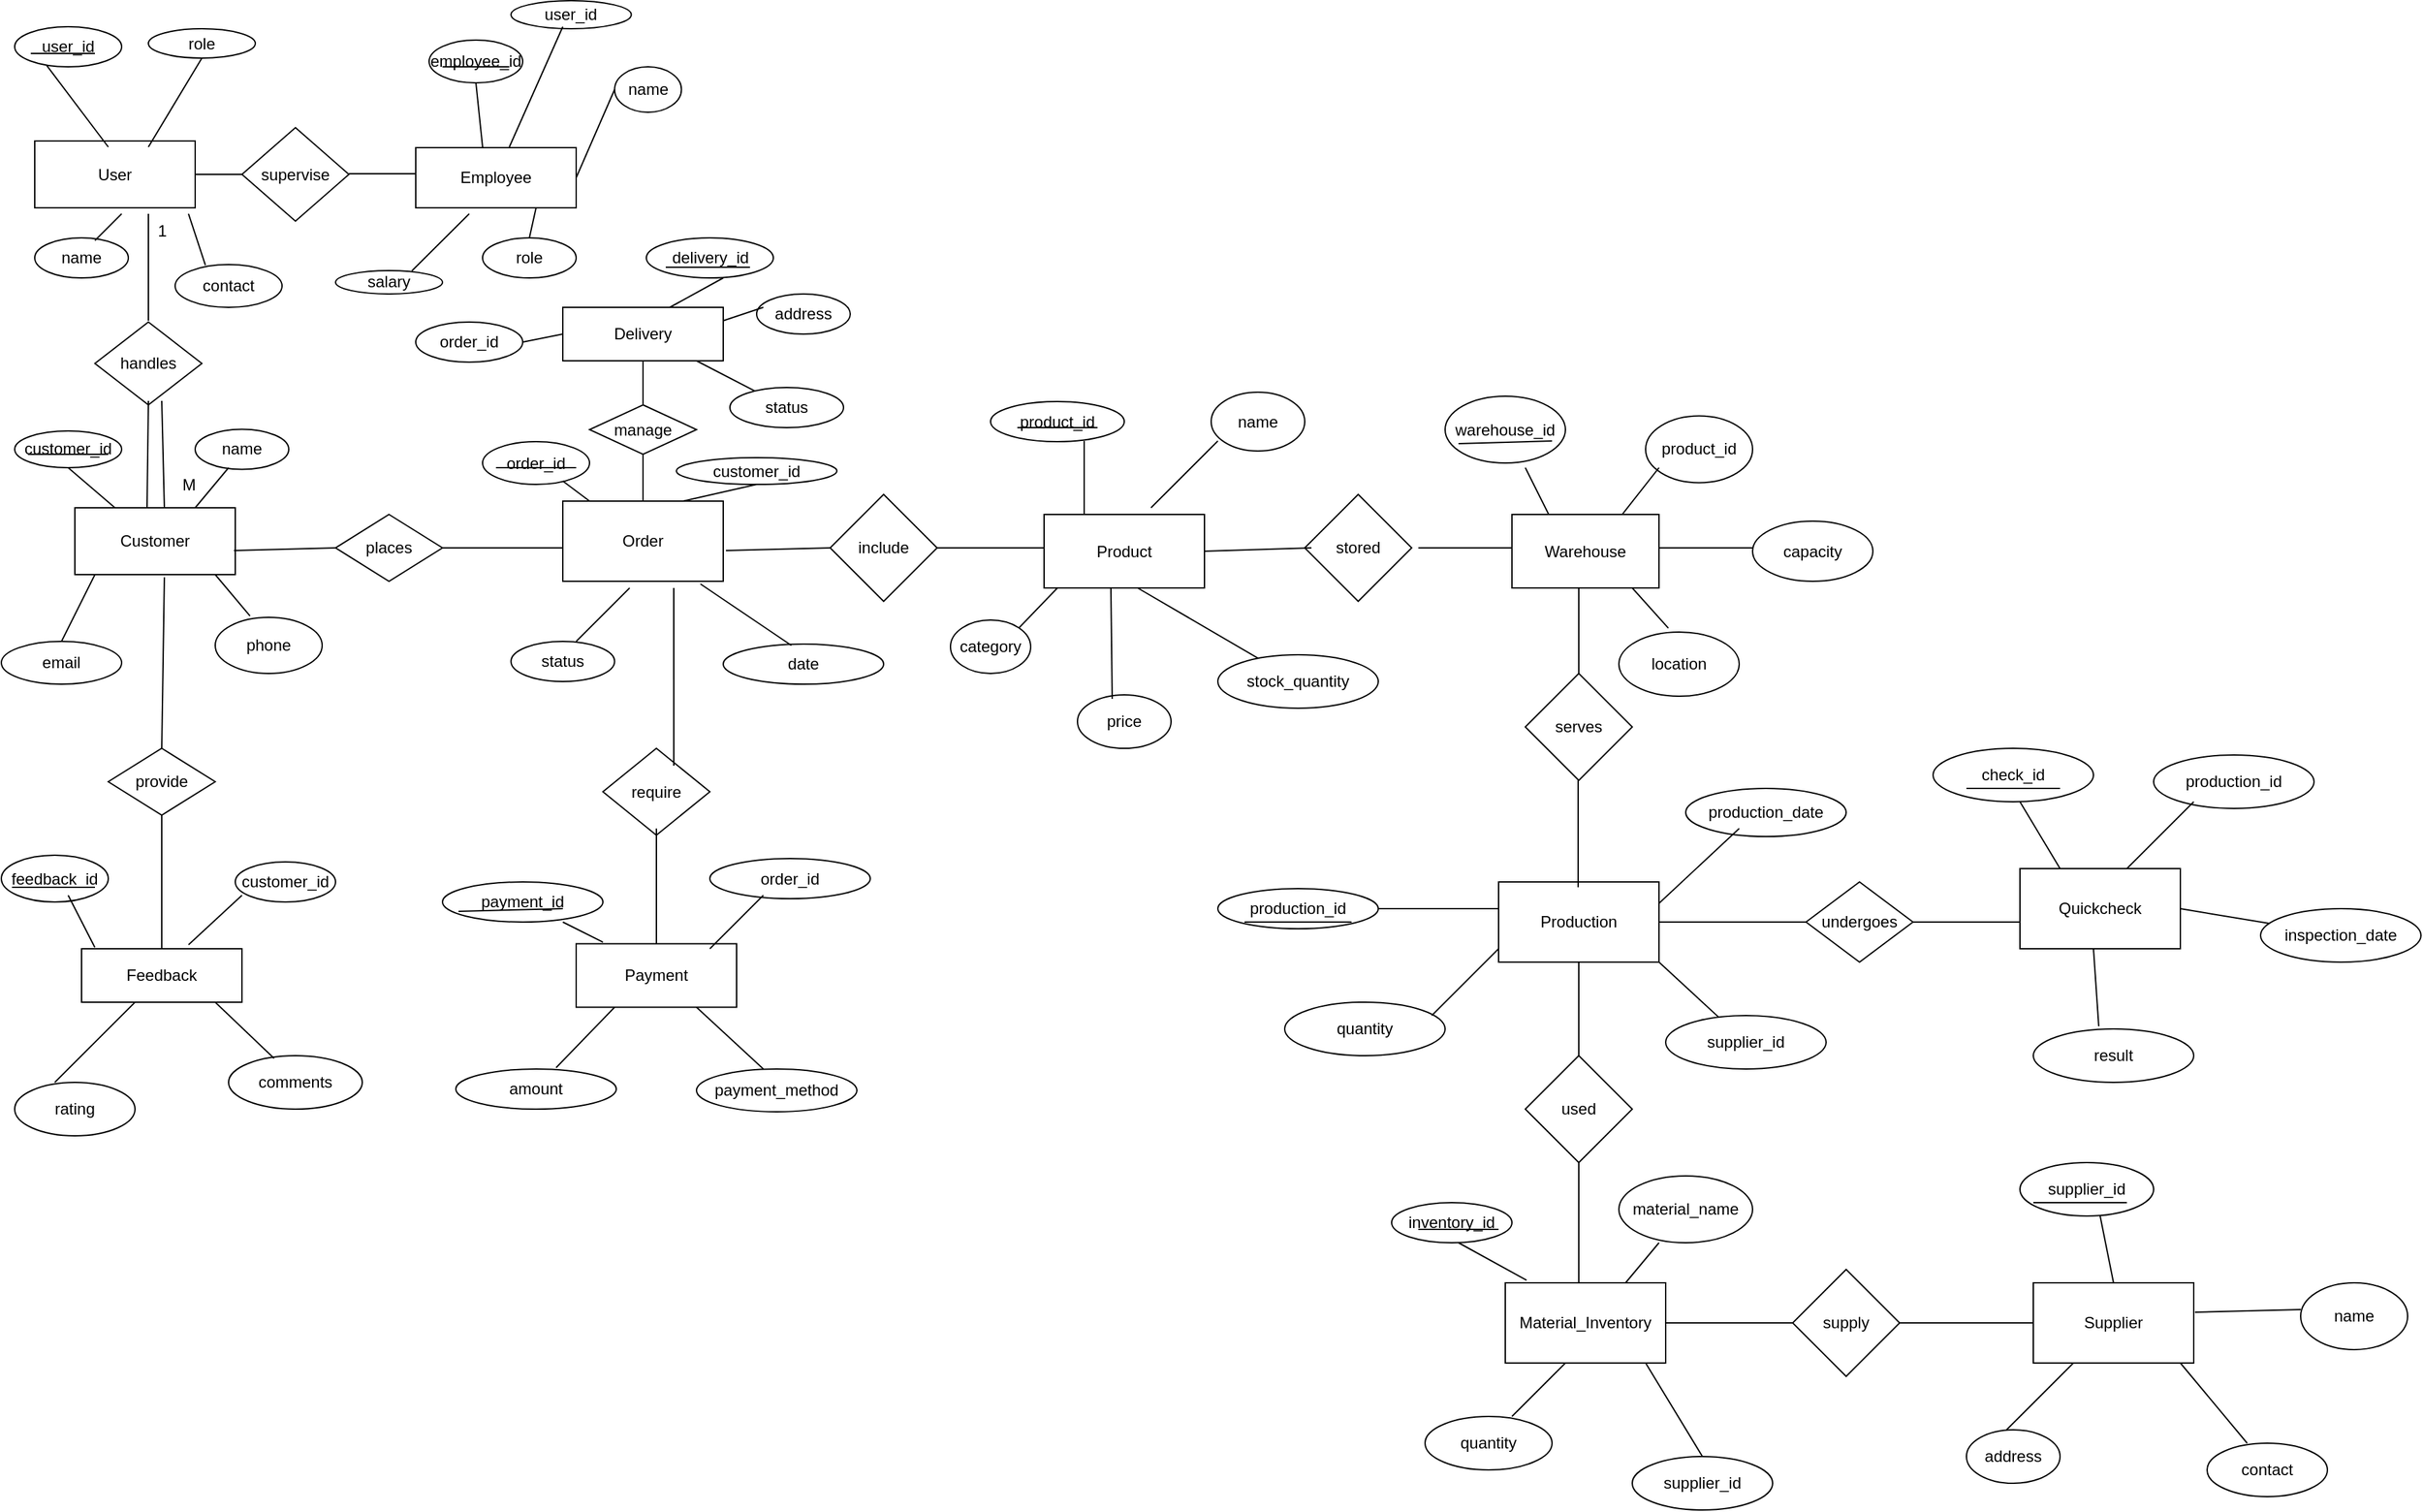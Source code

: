 <mxfile version="26.1.0">
  <diagram name="Page-1" id="tY160nIjRVUeN9yf9rYt">
    <mxGraphModel dx="1669" dy="731" grid="1" gridSize="10" guides="1" tooltips="1" connect="1" arrows="1" fold="1" page="1" pageScale="1" pageWidth="2339" pageHeight="3300" math="0" shadow="0">
      <root>
        <mxCell id="0" />
        <mxCell id="1" parent="0" />
        <mxCell id="fzBJJGRwk2IUik0zCbTJ-2" value="User" style="rounded=0;whiteSpace=wrap;html=1;" parent="1" vertex="1">
          <mxGeometry x="35" y="1775.5" width="120" height="50" as="geometry" />
        </mxCell>
        <mxCell id="fzBJJGRwk2IUik0zCbTJ-7" value="Employee" style="rounded=0;whiteSpace=wrap;html=1;" parent="1" vertex="1">
          <mxGeometry x="320" y="1780.5" width="120" height="45" as="geometry" />
        </mxCell>
        <mxCell id="fzBJJGRwk2IUik0zCbTJ-11" value="Customer" style="rounded=0;whiteSpace=wrap;html=1;" parent="1" vertex="1">
          <mxGeometry x="65" y="2050" width="120" height="50" as="geometry" />
        </mxCell>
        <mxCell id="fzBJJGRwk2IUik0zCbTJ-12" value="" style="endArrow=none;html=1;rounded=0;exitX=1;exitY=0.5;exitDx=0;exitDy=0;" parent="1" source="fzBJJGRwk2IUik0zCbTJ-2" target="fzBJJGRwk2IUik0zCbTJ-5" edge="1">
          <mxGeometry width="50" height="50" relative="1" as="geometry">
            <mxPoint x="160" y="1840" as="sourcePoint" />
            <mxPoint x="280" y="1840" as="targetPoint" />
          </mxGeometry>
        </mxCell>
        <mxCell id="fzBJJGRwk2IUik0zCbTJ-5" value="supervise" style="rhombus;whiteSpace=wrap;html=1;" parent="1" vertex="1">
          <mxGeometry x="190" y="1765.5" width="80" height="70" as="geometry" />
        </mxCell>
        <mxCell id="fzBJJGRwk2IUik0zCbTJ-14" value="provide" style="rhombus;whiteSpace=wrap;html=1;" parent="1" vertex="1">
          <mxGeometry x="90" y="2230" width="80" height="50" as="geometry" />
        </mxCell>
        <mxCell id="fzBJJGRwk2IUik0zCbTJ-18" value="Feedback" style="rounded=0;whiteSpace=wrap;html=1;" parent="1" vertex="1">
          <mxGeometry x="70" y="2380" width="120" height="40" as="geometry" />
        </mxCell>
        <mxCell id="fzBJJGRwk2IUik0zCbTJ-25" value="Order" style="rounded=0;whiteSpace=wrap;html=1;" parent="1" vertex="1">
          <mxGeometry x="430" y="2045" width="120" height="60" as="geometry" />
        </mxCell>
        <mxCell id="fzBJJGRwk2IUik0zCbTJ-32" style="edgeStyle=orthogonalEdgeStyle;rounded=0;orthogonalLoop=1;jettySize=auto;html=1;exitX=0.5;exitY=1;exitDx=0;exitDy=0;" parent="1" edge="1">
          <mxGeometry relative="1" as="geometry">
            <mxPoint x="700" y="2120" as="sourcePoint" />
            <mxPoint x="700" y="2120" as="targetPoint" />
          </mxGeometry>
        </mxCell>
        <mxCell id="fzBJJGRwk2IUik0zCbTJ-37" value="Delivery" style="rounded=0;whiteSpace=wrap;html=1;" parent="1" vertex="1">
          <mxGeometry x="430" y="1900" width="120" height="40" as="geometry" />
        </mxCell>
        <mxCell id="fzBJJGRwk2IUik0zCbTJ-38" value="Payment" style="rounded=0;whiteSpace=wrap;html=1;" parent="1" vertex="1">
          <mxGeometry x="440" y="2376.25" width="120" height="47.5" as="geometry" />
        </mxCell>
        <mxCell id="fzBJJGRwk2IUik0zCbTJ-39" value="Product" style="rounded=0;whiteSpace=wrap;html=1;" parent="1" vertex="1">
          <mxGeometry x="790" y="2055" width="120" height="55" as="geometry" />
        </mxCell>
        <mxCell id="fzBJJGRwk2IUik0zCbTJ-46" value="Warehouse" style="rounded=0;whiteSpace=wrap;html=1;" parent="1" vertex="1">
          <mxGeometry x="1140" y="2055" width="110" height="55" as="geometry" />
        </mxCell>
        <mxCell id="fzBJJGRwk2IUik0zCbTJ-121" value="" style="endArrow=none;html=1;rounded=0;" parent="1" edge="1">
          <mxGeometry width="50" height="50" relative="1" as="geometry">
            <mxPoint x="270" y="1800" as="sourcePoint" />
            <mxPoint x="320" y="1800" as="targetPoint" />
          </mxGeometry>
        </mxCell>
        <mxCell id="fzBJJGRwk2IUik0zCbTJ-205" value="payment_id" style="ellipse;whiteSpace=wrap;html=1;" parent="1" vertex="1">
          <mxGeometry x="340" y="2330" width="120" height="30" as="geometry" />
        </mxCell>
        <mxCell id="fzBJJGRwk2IUik0zCbTJ-206" value="amount" style="ellipse;whiteSpace=wrap;html=1;" parent="1" vertex="1">
          <mxGeometry x="350" y="2470" width="120" height="30" as="geometry" />
        </mxCell>
        <mxCell id="fzBJJGRwk2IUik0zCbTJ-207" value="payment_method" style="ellipse;whiteSpace=wrap;html=1;" parent="1" vertex="1">
          <mxGeometry x="530" y="2470" width="120" height="32" as="geometry" />
        </mxCell>
        <mxCell id="fzBJJGRwk2IUik0zCbTJ-208" value="order_id" style="ellipse;whiteSpace=wrap;html=1;" parent="1" vertex="1">
          <mxGeometry x="540" y="2312.5" width="120" height="30" as="geometry" />
        </mxCell>
        <mxCell id="fzBJJGRwk2IUik0zCbTJ-209" value="status" style="ellipse;whiteSpace=wrap;html=1;strokeColor=default;align=center;verticalAlign=middle;fontFamily=Helvetica;fontSize=12;fontColor=default;fillColor=default;" parent="1" vertex="1">
          <mxGeometry x="555" y="1960" width="85" height="30" as="geometry" />
        </mxCell>
        <mxCell id="fzBJJGRwk2IUik0zCbTJ-210" value="address" style="ellipse;whiteSpace=wrap;html=1;strokeColor=default;align=center;verticalAlign=middle;fontFamily=Helvetica;fontSize=12;fontColor=default;fillColor=default;" parent="1" vertex="1">
          <mxGeometry x="575" y="1890" width="70" height="30" as="geometry" />
        </mxCell>
        <mxCell id="fzBJJGRwk2IUik0zCbTJ-211" value="order_id" style="ellipse;whiteSpace=wrap;html=1;strokeColor=default;align=center;verticalAlign=middle;fontFamily=Helvetica;fontSize=12;fontColor=default;fillColor=default;" parent="1" vertex="1">
          <mxGeometry x="320" y="1911" width="80" height="30" as="geometry" />
        </mxCell>
        <mxCell id="fzBJJGRwk2IUik0zCbTJ-212" value="delivery_id" style="ellipse;whiteSpace=wrap;html=1;strokeColor=default;align=center;verticalAlign=middle;fontFamily=Helvetica;fontSize=12;fontColor=default;fillColor=default;" parent="1" vertex="1">
          <mxGeometry x="492.5" y="1848" width="95" height="30" as="geometry" />
        </mxCell>
        <mxCell id="fzBJJGRwk2IUik0zCbTJ-213" value="contact" style="ellipse;whiteSpace=wrap;html=1;strokeColor=default;align=center;verticalAlign=middle;fontFamily=Helvetica;fontSize=12;fontColor=default;fillColor=default;" parent="1" vertex="1">
          <mxGeometry x="140" y="1868" width="80" height="32" as="geometry" />
        </mxCell>
        <mxCell id="fzBJJGRwk2IUik0zCbTJ-214" value="name" style="ellipse;whiteSpace=wrap;html=1;strokeColor=default;align=center;verticalAlign=middle;fontFamily=Helvetica;fontSize=12;fontColor=default;fillColor=default;" parent="1" vertex="1">
          <mxGeometry x="35" y="1848" width="70" height="30" as="geometry" />
        </mxCell>
        <mxCell id="fzBJJGRwk2IUik0zCbTJ-215" value="user_id" style="ellipse;whiteSpace=wrap;html=1;strokeColor=default;align=center;verticalAlign=middle;fontFamily=Helvetica;fontSize=12;fontColor=default;fillColor=default;" parent="1" vertex="1">
          <mxGeometry x="20" y="1690" width="80" height="30" as="geometry" />
        </mxCell>
        <mxCell id="fzBJJGRwk2IUik0zCbTJ-216" value="phone" style="ellipse;whiteSpace=wrap;html=1;strokeColor=default;align=center;verticalAlign=middle;fontFamily=Helvetica;fontSize=12;fontColor=default;fillColor=default;" parent="1" vertex="1">
          <mxGeometry x="170" y="2132" width="80" height="42" as="geometry" />
        </mxCell>
        <mxCell id="fzBJJGRwk2IUik0zCbTJ-217" value="name" style="ellipse;whiteSpace=wrap;html=1;strokeColor=default;align=center;verticalAlign=middle;fontFamily=Helvetica;fontSize=12;fontColor=default;fillColor=default;" parent="1" vertex="1">
          <mxGeometry x="155" y="1991.25" width="70" height="30" as="geometry" />
        </mxCell>
        <mxCell id="fzBJJGRwk2IUik0zCbTJ-218" value="customer_id" style="ellipse;whiteSpace=wrap;html=1;strokeColor=default;align=center;verticalAlign=middle;fontFamily=Helvetica;fontSize=12;fontColor=default;fillColor=default;" parent="1" vertex="1">
          <mxGeometry x="20" y="1992.5" width="80" height="27.5" as="geometry" />
        </mxCell>
        <mxCell id="fzBJJGRwk2IUik0zCbTJ-219" value="email" style="ellipse;whiteSpace=wrap;html=1;strokeColor=default;align=center;verticalAlign=middle;fontFamily=Helvetica;fontSize=12;fontColor=default;fillColor=default;" parent="1" vertex="1">
          <mxGeometry x="10" y="2150" width="90" height="32" as="geometry" />
        </mxCell>
        <mxCell id="fzBJJGRwk2IUik0zCbTJ-220" style="edgeStyle=orthogonalEdgeStyle;rounded=0;orthogonalLoop=1;jettySize=auto;html=1;exitX=0.5;exitY=1;exitDx=0;exitDy=0;fontFamily=Helvetica;fontSize=12;fontColor=default;" parent="1" source="fzBJJGRwk2IUik0zCbTJ-219" target="fzBJJGRwk2IUik0zCbTJ-219" edge="1">
          <mxGeometry relative="1" as="geometry" />
        </mxCell>
        <mxCell id="fzBJJGRwk2IUik0zCbTJ-221" style="edgeStyle=orthogonalEdgeStyle;rounded=0;orthogonalLoop=1;jettySize=auto;html=1;exitX=0.5;exitY=1;exitDx=0;exitDy=0;fontFamily=Helvetica;fontSize=12;fontColor=default;" parent="1" source="fzBJJGRwk2IUik0zCbTJ-216" target="fzBJJGRwk2IUik0zCbTJ-216" edge="1">
          <mxGeometry relative="1" as="geometry" />
        </mxCell>
        <mxCell id="fzBJJGRwk2IUik0zCbTJ-222" value="" style="endArrow=none;html=1;rounded=0;fontFamily=Helvetica;fontSize=12;fontColor=default;" parent="1" edge="1">
          <mxGeometry width="50" height="50" relative="1" as="geometry">
            <mxPoint x="80" y="1850" as="sourcePoint" />
            <mxPoint x="100" y="1830" as="targetPoint" />
          </mxGeometry>
        </mxCell>
        <mxCell id="fzBJJGRwk2IUik0zCbTJ-223" value="" style="endArrow=none;html=1;rounded=0;fontFamily=Helvetica;fontSize=12;fontColor=default;exitX=0.283;exitY=0.013;exitDx=0;exitDy=0;exitPerimeter=0;" parent="1" source="fzBJJGRwk2IUik0zCbTJ-213" edge="1">
          <mxGeometry width="50" height="50" relative="1" as="geometry">
            <mxPoint x="100" y="1880" as="sourcePoint" />
            <mxPoint x="150" y="1830" as="targetPoint" />
          </mxGeometry>
        </mxCell>
        <mxCell id="fzBJJGRwk2IUik0zCbTJ-224" value="" style="endArrow=none;html=1;rounded=0;fontFamily=Helvetica;fontSize=12;fontColor=default;entryX=0.3;entryY=0.969;entryDx=0;entryDy=0;entryPerimeter=0;" parent="1" target="fzBJJGRwk2IUik0zCbTJ-215" edge="1">
          <mxGeometry width="50" height="50" relative="1" as="geometry">
            <mxPoint x="90" y="1780" as="sourcePoint" />
            <mxPoint x="140" y="1730" as="targetPoint" />
          </mxGeometry>
        </mxCell>
        <mxCell id="fzBJJGRwk2IUik0zCbTJ-242" value="order_id" style="ellipse;whiteSpace=wrap;html=1;strokeColor=default;align=center;verticalAlign=middle;fontFamily=Helvetica;fontSize=12;fontColor=default;fillColor=default;" parent="1" vertex="1">
          <mxGeometry x="370" y="2000.5" width="80" height="32" as="geometry" />
        </mxCell>
        <mxCell id="fzBJJGRwk2IUik0zCbTJ-243" value="date" style="ellipse;whiteSpace=wrap;html=1;strokeColor=default;align=center;verticalAlign=middle;fontFamily=Helvetica;fontSize=12;fontColor=default;fillColor=default;" parent="1" vertex="1">
          <mxGeometry x="550" y="2152" width="120" height="30" as="geometry" />
        </mxCell>
        <mxCell id="fzBJJGRwk2IUik0zCbTJ-244" value="status" style="ellipse;whiteSpace=wrap;html=1;strokeColor=default;align=center;verticalAlign=middle;fontFamily=Helvetica;fontSize=12;fontColor=default;fillColor=default;" parent="1" vertex="1">
          <mxGeometry x="391.25" y="2150" width="77.5" height="30" as="geometry" />
        </mxCell>
        <mxCell id="fzBJJGRwk2IUik0zCbTJ-245" value="customer_id" style="ellipse;whiteSpace=wrap;html=1;strokeColor=default;align=center;verticalAlign=middle;fontFamily=Helvetica;fontSize=12;fontColor=default;fillColor=default;" parent="1" vertex="1">
          <mxGeometry x="515" y="2012.5" width="120" height="20" as="geometry" />
        </mxCell>
        <mxCell id="fzBJJGRwk2IUik0zCbTJ-250" value="rating" style="ellipse;whiteSpace=wrap;html=1;strokeColor=default;align=center;verticalAlign=middle;fontFamily=Helvetica;fontSize=12;fontColor=default;fillColor=default;" parent="1" vertex="1">
          <mxGeometry x="20" y="2480" width="90" height="40" as="geometry" />
        </mxCell>
        <mxCell id="fzBJJGRwk2IUik0zCbTJ-251" value="comments" style="ellipse;whiteSpace=wrap;html=1;strokeColor=default;align=center;verticalAlign=middle;fontFamily=Helvetica;fontSize=12;fontColor=default;fillColor=default;" parent="1" vertex="1">
          <mxGeometry x="180" y="2460" width="100" height="40" as="geometry" />
        </mxCell>
        <mxCell id="fzBJJGRwk2IUik0zCbTJ-252" value="customer_id" style="ellipse;whiteSpace=wrap;html=1;strokeColor=default;align=center;verticalAlign=middle;fontFamily=Helvetica;fontSize=12;fontColor=default;fillColor=default;" parent="1" vertex="1">
          <mxGeometry x="185" y="2315" width="75" height="30" as="geometry" />
        </mxCell>
        <mxCell id="fzBJJGRwk2IUik0zCbTJ-253" value="feedback_id" style="ellipse;whiteSpace=wrap;html=1;strokeColor=default;align=center;verticalAlign=middle;fontFamily=Helvetica;fontSize=12;fontColor=default;fillColor=default;" parent="1" vertex="1">
          <mxGeometry x="10" y="2310" width="80" height="35" as="geometry" />
        </mxCell>
        <mxCell id="fzBJJGRwk2IUik0zCbTJ-258" value="salary" style="ellipse;whiteSpace=wrap;html=1;strokeColor=default;align=center;verticalAlign=middle;fontFamily=Helvetica;fontSize=12;fontColor=default;fillColor=default;" parent="1" vertex="1">
          <mxGeometry x="260" y="1872.5" width="80" height="17.5" as="geometry" />
        </mxCell>
        <mxCell id="fzBJJGRwk2IUik0zCbTJ-259" value="employee_id" style="ellipse;whiteSpace=wrap;html=1;strokeColor=default;align=center;verticalAlign=middle;fontFamily=Helvetica;fontSize=12;fontColor=default;fillColor=default;" parent="1" vertex="1">
          <mxGeometry x="330" y="1700" width="70" height="32" as="geometry" />
        </mxCell>
        <mxCell id="fzBJJGRwk2IUik0zCbTJ-260" value="role" style="ellipse;whiteSpace=wrap;html=1;strokeColor=default;align=center;verticalAlign=middle;fontFamily=Helvetica;fontSize=12;fontColor=default;fillColor=default;" parent="1" vertex="1">
          <mxGeometry x="370" y="1848" width="70" height="30" as="geometry" />
        </mxCell>
        <mxCell id="fzBJJGRwk2IUik0zCbTJ-261" value="name" style="ellipse;whiteSpace=wrap;html=1;strokeColor=default;align=center;verticalAlign=middle;fontFamily=Helvetica;fontSize=12;fontColor=default;fillColor=default;" parent="1" vertex="1">
          <mxGeometry x="468.75" y="1720" width="50" height="34" as="geometry" />
        </mxCell>
        <mxCell id="fzBJJGRwk2IUik0zCbTJ-262" value="user_id" style="ellipse;whiteSpace=wrap;html=1;strokeColor=default;align=center;verticalAlign=middle;fontFamily=Helvetica;fontSize=12;fontColor=default;fillColor=default;" parent="1" vertex="1">
          <mxGeometry x="391.25" y="1670.5" width="90" height="21" as="geometry" />
        </mxCell>
        <mxCell id="fzBJJGRwk2IUik0zCbTJ-263" value="" style="endArrow=none;html=1;rounded=0;fontFamily=Helvetica;fontSize=12;fontColor=default;exitX=0.713;exitY=0.014;exitDx=0;exitDy=0;exitPerimeter=0;" parent="1" source="fzBJJGRwk2IUik0zCbTJ-258" edge="1">
          <mxGeometry width="50" height="50" relative="1" as="geometry">
            <mxPoint x="310" y="1880" as="sourcePoint" />
            <mxPoint x="360" y="1830" as="targetPoint" />
          </mxGeometry>
        </mxCell>
        <mxCell id="fzBJJGRwk2IUik0zCbTJ-265" value="" style="endArrow=none;html=1;rounded=0;fontFamily=Helvetica;fontSize=12;fontColor=default;entryX=0.5;entryY=1;entryDx=0;entryDy=0;" parent="1" edge="1" target="fzBJJGRwk2IUik0zCbTJ-259">
          <mxGeometry width="50" height="50" relative="1" as="geometry">
            <mxPoint x="370" y="1780" as="sourcePoint" />
            <mxPoint x="380" y="1760" as="targetPoint" />
          </mxGeometry>
        </mxCell>
        <mxCell id="fzBJJGRwk2IUik0zCbTJ-266" value="" style="endArrow=none;html=1;rounded=0;fontFamily=Helvetica;fontSize=12;fontColor=default;entryX=0;entryY=0.5;entryDx=0;entryDy=0;exitX=1;exitY=0.5;exitDx=0;exitDy=0;" parent="1" source="fzBJJGRwk2IUik0zCbTJ-7" target="fzBJJGRwk2IUik0zCbTJ-261" edge="1">
          <mxGeometry width="50" height="50" relative="1" as="geometry">
            <mxPoint x="400" y="1850" as="sourcePoint" />
            <mxPoint x="450" y="1800" as="targetPoint" />
          </mxGeometry>
        </mxCell>
        <mxCell id="_8vaypib-p7jJfoowvLp-3" value="role" style="ellipse;whiteSpace=wrap;html=1;" vertex="1" parent="1">
          <mxGeometry x="120" y="1691.5" width="80" height="22" as="geometry" />
        </mxCell>
        <mxCell id="_8vaypib-p7jJfoowvLp-4" value="" style="endArrow=none;html=1;rounded=0;entryX=0.5;entryY=1;entryDx=0;entryDy=0;" edge="1" parent="1" target="_8vaypib-p7jJfoowvLp-3">
          <mxGeometry width="50" height="50" relative="1" as="geometry">
            <mxPoint x="120" y="1780" as="sourcePoint" />
            <mxPoint x="170" y="1730" as="targetPoint" />
          </mxGeometry>
        </mxCell>
        <mxCell id="_8vaypib-p7jJfoowvLp-7" value="handles" style="rhombus;whiteSpace=wrap;html=1;" vertex="1" parent="1">
          <mxGeometry x="80" y="1911" width="80" height="62" as="geometry" />
        </mxCell>
        <mxCell id="_8vaypib-p7jJfoowvLp-8" value="require" style="rhombus;whiteSpace=wrap;html=1;" vertex="1" parent="1">
          <mxGeometry x="460" y="2230" width="80" height="65" as="geometry" />
        </mxCell>
        <mxCell id="_8vaypib-p7jJfoowvLp-9" value="" style="endArrow=none;html=1;rounded=0;" edge="1" parent="1">
          <mxGeometry width="50" height="50" relative="1" as="geometry">
            <mxPoint x="120" y="1910" as="sourcePoint" />
            <mxPoint x="120" y="1830" as="targetPoint" />
          </mxGeometry>
        </mxCell>
        <mxCell id="_8vaypib-p7jJfoowvLp-11" value="" style="endArrow=none;html=1;rounded=0;exitX=0.45;exitY=0;exitDx=0;exitDy=0;exitPerimeter=0;" edge="1" parent="1" source="fzBJJGRwk2IUik0zCbTJ-11">
          <mxGeometry width="50" height="50" relative="1" as="geometry">
            <mxPoint x="120" y="2040" as="sourcePoint" />
            <mxPoint x="120" y="1970" as="targetPoint" />
          </mxGeometry>
        </mxCell>
        <mxCell id="_8vaypib-p7jJfoowvLp-13" value="" style="endArrow=none;html=1;rounded=0;entryX=0.558;entryY=1.04;entryDx=0;entryDy=0;entryPerimeter=0;" edge="1" parent="1" target="fzBJJGRwk2IUik0zCbTJ-11">
          <mxGeometry width="50" height="50" relative="1" as="geometry">
            <mxPoint x="130" y="2230" as="sourcePoint" />
            <mxPoint x="180" y="2180" as="targetPoint" />
          </mxGeometry>
        </mxCell>
        <mxCell id="_8vaypib-p7jJfoowvLp-14" value="" style="endArrow=none;html=1;rounded=0;" edge="1" parent="1" source="fzBJJGRwk2IUik0zCbTJ-18">
          <mxGeometry width="50" height="50" relative="1" as="geometry">
            <mxPoint x="80" y="2330" as="sourcePoint" />
            <mxPoint x="130" y="2280" as="targetPoint" />
          </mxGeometry>
        </mxCell>
        <mxCell id="_8vaypib-p7jJfoowvLp-15" value="" style="endArrow=none;html=1;rounded=0;exitX=0.083;exitY=-0.025;exitDx=0;exitDy=0;exitPerimeter=0;" edge="1" parent="1" source="fzBJJGRwk2IUik0zCbTJ-18">
          <mxGeometry width="50" height="50" relative="1" as="geometry">
            <mxPoint x="10" y="2390" as="sourcePoint" />
            <mxPoint x="60" y="2340" as="targetPoint" />
          </mxGeometry>
        </mxCell>
        <mxCell id="_8vaypib-p7jJfoowvLp-16" value="" style="endArrow=none;html=1;rounded=0;exitX=0.25;exitY=0;exitDx=0;exitDy=0;" edge="1" parent="1" source="fzBJJGRwk2IUik0zCbTJ-11">
          <mxGeometry width="50" height="50" relative="1" as="geometry">
            <mxPoint x="10" y="2070" as="sourcePoint" />
            <mxPoint x="60" y="2020" as="targetPoint" />
          </mxGeometry>
        </mxCell>
        <mxCell id="_8vaypib-p7jJfoowvLp-17" value="" style="endArrow=none;html=1;rounded=0;exitX=0.75;exitY=0;exitDx=0;exitDy=0;" edge="1" parent="1" source="fzBJJGRwk2IUik0zCbTJ-11">
          <mxGeometry width="50" height="50" relative="1" as="geometry">
            <mxPoint x="130" y="2070" as="sourcePoint" />
            <mxPoint x="180" y="2020" as="targetPoint" />
          </mxGeometry>
        </mxCell>
        <mxCell id="_8vaypib-p7jJfoowvLp-18" value="" style="endArrow=none;html=1;rounded=0;exitX=0.5;exitY=0;exitDx=0;exitDy=0;" edge="1" parent="1" source="fzBJJGRwk2IUik0zCbTJ-219">
          <mxGeometry width="50" height="50" relative="1" as="geometry">
            <mxPoint x="30" y="2150" as="sourcePoint" />
            <mxPoint x="80" y="2100" as="targetPoint" />
          </mxGeometry>
        </mxCell>
        <mxCell id="_8vaypib-p7jJfoowvLp-20" value="" style="endArrow=none;html=1;rounded=0;exitX=0.325;exitY=-0.024;exitDx=0;exitDy=0;exitPerimeter=0;" edge="1" parent="1" source="fzBJJGRwk2IUik0zCbTJ-216">
          <mxGeometry width="50" height="50" relative="1" as="geometry">
            <mxPoint x="120" y="2150" as="sourcePoint" />
            <mxPoint x="170" y="2100" as="targetPoint" />
          </mxGeometry>
        </mxCell>
        <mxCell id="_8vaypib-p7jJfoowvLp-21" value="" style="endArrow=none;html=1;rounded=0;exitX=0.667;exitY=-0.075;exitDx=0;exitDy=0;exitPerimeter=0;" edge="1" parent="1" source="fzBJJGRwk2IUik0zCbTJ-18">
          <mxGeometry width="50" height="50" relative="1" as="geometry">
            <mxPoint x="140" y="2390" as="sourcePoint" />
            <mxPoint x="190" y="2340" as="targetPoint" />
          </mxGeometry>
        </mxCell>
        <mxCell id="_8vaypib-p7jJfoowvLp-22" value="" style="endArrow=none;html=1;rounded=0;exitX=0.333;exitY=0;exitDx=0;exitDy=0;exitPerimeter=0;" edge="1" parent="1" source="fzBJJGRwk2IUik0zCbTJ-250">
          <mxGeometry width="50" height="50" relative="1" as="geometry">
            <mxPoint x="60" y="2470" as="sourcePoint" />
            <mxPoint x="110" y="2420" as="targetPoint" />
          </mxGeometry>
        </mxCell>
        <mxCell id="_8vaypib-p7jJfoowvLp-23" value="" style="endArrow=none;html=1;rounded=0;exitX=0.34;exitY=0.05;exitDx=0;exitDy=0;exitPerimeter=0;" edge="1" parent="1" source="fzBJJGRwk2IUik0zCbTJ-251">
          <mxGeometry width="50" height="50" relative="1" as="geometry">
            <mxPoint x="200" y="2450" as="sourcePoint" />
            <mxPoint x="170" y="2420" as="targetPoint" />
          </mxGeometry>
        </mxCell>
        <mxCell id="_8vaypib-p7jJfoowvLp-26" value="" style="endArrow=none;html=1;rounded=0;" edge="1" parent="1" source="fzBJJGRwk2IUik0zCbTJ-25">
          <mxGeometry width="50" height="50" relative="1" as="geometry">
            <mxPoint x="380" y="2080" as="sourcePoint" />
            <mxPoint x="430" y="2030" as="targetPoint" />
          </mxGeometry>
        </mxCell>
        <mxCell id="_8vaypib-p7jJfoowvLp-27" value="" style="endArrow=none;html=1;rounded=0;exitX=0.75;exitY=0;exitDx=0;exitDy=0;entryX=0.5;entryY=1;entryDx=0;entryDy=0;" edge="1" parent="1" source="fzBJJGRwk2IUik0zCbTJ-25" target="fzBJJGRwk2IUik0zCbTJ-245">
          <mxGeometry width="50" height="50" relative="1" as="geometry">
            <mxPoint x="530" y="2091.25" as="sourcePoint" />
            <mxPoint x="580" y="2041.25" as="targetPoint" />
          </mxGeometry>
        </mxCell>
        <mxCell id="_8vaypib-p7jJfoowvLp-28" value="" style="endArrow=none;html=1;rounded=0;" edge="1" parent="1">
          <mxGeometry width="50" height="50" relative="1" as="geometry">
            <mxPoint x="440" y="2150" as="sourcePoint" />
            <mxPoint x="480" y="2110" as="targetPoint" />
          </mxGeometry>
        </mxCell>
        <mxCell id="_8vaypib-p7jJfoowvLp-29" value="" style="endArrow=none;html=1;rounded=0;exitX=0.425;exitY=0.033;exitDx=0;exitDy=0;exitPerimeter=0;entryX=0.858;entryY=1.033;entryDx=0;entryDy=0;entryPerimeter=0;" edge="1" parent="1" source="fzBJJGRwk2IUik0zCbTJ-243" target="fzBJJGRwk2IUik0zCbTJ-25">
          <mxGeometry width="50" height="50" relative="1" as="geometry">
            <mxPoint x="500" y="2162.5" as="sourcePoint" />
            <mxPoint x="550" y="2112.5" as="targetPoint" />
          </mxGeometry>
        </mxCell>
        <mxCell id="_8vaypib-p7jJfoowvLp-31" value="" style="endArrow=none;html=1;rounded=0;exitX=0.5;exitY=0;exitDx=0;exitDy=0;" edge="1" parent="1" source="fzBJJGRwk2IUik0zCbTJ-38">
          <mxGeometry width="50" height="50" relative="1" as="geometry">
            <mxPoint x="500" y="2370" as="sourcePoint" />
            <mxPoint x="500" y="2290" as="targetPoint" />
          </mxGeometry>
        </mxCell>
        <mxCell id="_8vaypib-p7jJfoowvLp-32" value="" style="endArrow=none;html=1;rounded=0;exitX=0.167;exitY=-0.026;exitDx=0;exitDy=0;exitPerimeter=0;" edge="1" parent="1" source="fzBJJGRwk2IUik0zCbTJ-38">
          <mxGeometry width="50" height="50" relative="1" as="geometry">
            <mxPoint x="380" y="2410" as="sourcePoint" />
            <mxPoint x="430" y="2360" as="targetPoint" />
          </mxGeometry>
        </mxCell>
        <mxCell id="_8vaypib-p7jJfoowvLp-33" value="" style="endArrow=none;html=1;rounded=0;exitX=0.625;exitY=-0.033;exitDx=0;exitDy=0;exitPerimeter=0;" edge="1" parent="1" source="fzBJJGRwk2IUik0zCbTJ-206">
          <mxGeometry width="50" height="50" relative="1" as="geometry">
            <mxPoint x="418.75" y="2473.75" as="sourcePoint" />
            <mxPoint x="468.75" y="2423.75" as="targetPoint" />
          </mxGeometry>
        </mxCell>
        <mxCell id="_8vaypib-p7jJfoowvLp-34" value="" style="endArrow=none;html=1;rounded=0;exitX=0.417;exitY=0;exitDx=0;exitDy=0;exitPerimeter=0;entryX=0.75;entryY=1;entryDx=0;entryDy=0;" edge="1" parent="1" source="fzBJJGRwk2IUik0zCbTJ-207" target="fzBJJGRwk2IUik0zCbTJ-38">
          <mxGeometry width="50" height="50" relative="1" as="geometry">
            <mxPoint x="490" y="2470" as="sourcePoint" />
            <mxPoint x="540" y="2430" as="targetPoint" />
          </mxGeometry>
        </mxCell>
        <mxCell id="_8vaypib-p7jJfoowvLp-35" value="" style="endArrow=none;html=1;rounded=0;" edge="1" parent="1">
          <mxGeometry width="50" height="50" relative="1" as="geometry">
            <mxPoint x="540" y="2380" as="sourcePoint" />
            <mxPoint x="580" y="2340" as="targetPoint" />
          </mxGeometry>
        </mxCell>
        <mxCell id="_8vaypib-p7jJfoowvLp-36" value="manage" style="rhombus;whiteSpace=wrap;html=1;" vertex="1" parent="1">
          <mxGeometry x="450" y="1973" width="80" height="37" as="geometry" />
        </mxCell>
        <mxCell id="_8vaypib-p7jJfoowvLp-38" value="" style="endArrow=none;html=1;rounded=0;exitX=0.5;exitY=0;exitDx=0;exitDy=0;" edge="1" parent="1" source="fzBJJGRwk2IUik0zCbTJ-25">
          <mxGeometry width="50" height="50" relative="1" as="geometry">
            <mxPoint x="440" y="2060" as="sourcePoint" />
            <mxPoint x="490" y="2010" as="targetPoint" />
          </mxGeometry>
        </mxCell>
        <mxCell id="_8vaypib-p7jJfoowvLp-39" value="" style="endArrow=none;html=1;rounded=0;" edge="1" parent="1" source="_8vaypib-p7jJfoowvLp-36">
          <mxGeometry width="50" height="50" relative="1" as="geometry">
            <mxPoint x="440" y="1990" as="sourcePoint" />
            <mxPoint x="490" y="1940" as="targetPoint" />
          </mxGeometry>
        </mxCell>
        <mxCell id="_8vaypib-p7jJfoowvLp-40" value="" style="endArrow=none;html=1;rounded=0;exitX=1;exitY=0.5;exitDx=0;exitDy=0;" edge="1" parent="1" source="fzBJJGRwk2IUik0zCbTJ-211">
          <mxGeometry width="50" height="50" relative="1" as="geometry">
            <mxPoint x="380" y="1970" as="sourcePoint" />
            <mxPoint x="430" y="1920" as="targetPoint" />
          </mxGeometry>
        </mxCell>
        <mxCell id="_8vaypib-p7jJfoowvLp-41" value="" style="endArrow=none;html=1;rounded=0;exitX=0.667;exitY=0;exitDx=0;exitDy=0;exitPerimeter=0;" edge="1" parent="1" source="fzBJJGRwk2IUik0zCbTJ-37">
          <mxGeometry width="50" height="50" relative="1" as="geometry">
            <mxPoint x="500" y="1928" as="sourcePoint" />
            <mxPoint x="550" y="1878" as="targetPoint" />
          </mxGeometry>
        </mxCell>
        <mxCell id="_8vaypib-p7jJfoowvLp-42" value="" style="endArrow=none;html=1;rounded=0;" edge="1" parent="1" source="fzBJJGRwk2IUik0zCbTJ-209">
          <mxGeometry width="50" height="50" relative="1" as="geometry">
            <mxPoint x="480" y="1990" as="sourcePoint" />
            <mxPoint x="530" y="1940" as="targetPoint" />
          </mxGeometry>
        </mxCell>
        <mxCell id="_8vaypib-p7jJfoowvLp-43" value="" style="endArrow=none;html=1;rounded=0;exitX=1;exitY=0.25;exitDx=0;exitDy=0;" edge="1" parent="1" source="fzBJJGRwk2IUik0zCbTJ-37">
          <mxGeometry width="50" height="50" relative="1" as="geometry">
            <mxPoint x="530" y="1950" as="sourcePoint" />
            <mxPoint x="580" y="1900" as="targetPoint" />
          </mxGeometry>
        </mxCell>
        <mxCell id="_8vaypib-p7jJfoowvLp-44" value="places" style="rhombus;whiteSpace=wrap;html=1;" vertex="1" parent="1">
          <mxGeometry x="260" y="2055" width="80" height="50" as="geometry" />
        </mxCell>
        <mxCell id="_8vaypib-p7jJfoowvLp-47" value="" style="endArrow=none;html=1;rounded=0;exitX=0.992;exitY=0.64;exitDx=0;exitDy=0;exitPerimeter=0;" edge="1" parent="1" source="fzBJJGRwk2IUik0zCbTJ-11">
          <mxGeometry width="50" height="50" relative="1" as="geometry">
            <mxPoint x="210" y="2130" as="sourcePoint" />
            <mxPoint x="260" y="2080" as="targetPoint" />
          </mxGeometry>
        </mxCell>
        <mxCell id="_8vaypib-p7jJfoowvLp-48" value="" style="endArrow=none;html=1;rounded=0;exitX=1;exitY=0.5;exitDx=0;exitDy=0;" edge="1" parent="1" source="_8vaypib-p7jJfoowvLp-44">
          <mxGeometry width="50" height="50" relative="1" as="geometry">
            <mxPoint x="380" y="2130" as="sourcePoint" />
            <mxPoint x="430" y="2080" as="targetPoint" />
          </mxGeometry>
        </mxCell>
        <mxCell id="_8vaypib-p7jJfoowvLp-49" value="include" style="rhombus;whiteSpace=wrap;html=1;" vertex="1" parent="1">
          <mxGeometry x="630" y="2040" width="80" height="80" as="geometry" />
        </mxCell>
        <mxCell id="_8vaypib-p7jJfoowvLp-50" value="" style="endArrow=none;html=1;rounded=0;exitX=1.017;exitY=0.617;exitDx=0;exitDy=0;exitPerimeter=0;" edge="1" parent="1" source="fzBJJGRwk2IUik0zCbTJ-25">
          <mxGeometry width="50" height="50" relative="1" as="geometry">
            <mxPoint x="580" y="2130" as="sourcePoint" />
            <mxPoint x="630" y="2080" as="targetPoint" />
          </mxGeometry>
        </mxCell>
        <mxCell id="_8vaypib-p7jJfoowvLp-51" value="" style="endArrow=none;html=1;rounded=0;" edge="1" parent="1">
          <mxGeometry width="50" height="50" relative="1" as="geometry">
            <mxPoint x="710" y="2080" as="sourcePoint" />
            <mxPoint x="790" y="2080" as="targetPoint" />
          </mxGeometry>
        </mxCell>
        <mxCell id="_8vaypib-p7jJfoowvLp-52" value="stored" style="rhombus;whiteSpace=wrap;html=1;" vertex="1" parent="1">
          <mxGeometry x="985" y="2040" width="80" height="80" as="geometry" />
        </mxCell>
        <mxCell id="_8vaypib-p7jJfoowvLp-53" value="" style="endArrow=none;html=1;rounded=0;exitX=1;exitY=0.5;exitDx=0;exitDy=0;" edge="1" parent="1" source="fzBJJGRwk2IUik0zCbTJ-39">
          <mxGeometry width="50" height="50" relative="1" as="geometry">
            <mxPoint x="940" y="2130" as="sourcePoint" />
            <mxPoint x="990" y="2080" as="targetPoint" />
          </mxGeometry>
        </mxCell>
        <mxCell id="_8vaypib-p7jJfoowvLp-54" value="" style="endArrow=none;html=1;rounded=0;" edge="1" parent="1">
          <mxGeometry width="50" height="50" relative="1" as="geometry">
            <mxPoint x="1070" y="2080" as="sourcePoint" />
            <mxPoint x="1140" y="2080" as="targetPoint" />
          </mxGeometry>
        </mxCell>
        <mxCell id="_8vaypib-p7jJfoowvLp-55" value="serves" style="rhombus;whiteSpace=wrap;html=1;" vertex="1" parent="1">
          <mxGeometry x="1150" y="2174" width="80" height="80" as="geometry" />
        </mxCell>
        <mxCell id="_8vaypib-p7jJfoowvLp-56" value="Production" style="rounded=0;whiteSpace=wrap;html=1;" vertex="1" parent="1">
          <mxGeometry x="1130" y="2330" width="120" height="60" as="geometry" />
        </mxCell>
        <mxCell id="_8vaypib-p7jJfoowvLp-57" value="undergoes" style="rhombus;whiteSpace=wrap;html=1;" vertex="1" parent="1">
          <mxGeometry x="1360" y="2330" width="80" height="60" as="geometry" />
        </mxCell>
        <mxCell id="_8vaypib-p7jJfoowvLp-58" value="Quickcheck" style="rounded=0;whiteSpace=wrap;html=1;" vertex="1" parent="1">
          <mxGeometry x="1520" y="2320" width="120" height="60" as="geometry" />
        </mxCell>
        <mxCell id="_8vaypib-p7jJfoowvLp-59" value="" style="endArrow=none;html=1;rounded=0;exitX=1;exitY=0.5;exitDx=0;exitDy=0;entryX=0;entryY=0.5;entryDx=0;entryDy=0;" edge="1" parent="1" source="_8vaypib-p7jJfoowvLp-56" target="_8vaypib-p7jJfoowvLp-57">
          <mxGeometry width="50" height="50" relative="1" as="geometry">
            <mxPoint x="1310" y="2440" as="sourcePoint" />
            <mxPoint x="1360" y="2390" as="targetPoint" />
          </mxGeometry>
        </mxCell>
        <mxCell id="_8vaypib-p7jJfoowvLp-60" value="" style="endArrow=none;html=1;rounded=0;exitX=1;exitY=0.5;exitDx=0;exitDy=0;" edge="1" parent="1" source="_8vaypib-p7jJfoowvLp-57">
          <mxGeometry width="50" height="50" relative="1" as="geometry">
            <mxPoint x="1470" y="2450" as="sourcePoint" />
            <mxPoint x="1520" y="2380" as="targetPoint" />
            <Array as="points">
              <mxPoint x="1520" y="2360" />
            </Array>
          </mxGeometry>
        </mxCell>
        <mxCell id="_8vaypib-p7jJfoowvLp-62" value="" style="endArrow=none;html=1;rounded=0;exitX=0.5;exitY=0;exitDx=0;exitDy=0;" edge="1" parent="1" source="_8vaypib-p7jJfoowvLp-55">
          <mxGeometry width="50" height="50" relative="1" as="geometry">
            <mxPoint x="1140" y="2160" as="sourcePoint" />
            <mxPoint x="1190" y="2110" as="targetPoint" />
          </mxGeometry>
        </mxCell>
        <mxCell id="_8vaypib-p7jJfoowvLp-63" value="" style="endArrow=none;html=1;rounded=0;" edge="1" parent="1">
          <mxGeometry width="50" height="50" relative="1" as="geometry">
            <mxPoint x="1189.5" y="2334" as="sourcePoint" />
            <mxPoint x="1189.5" y="2254" as="targetPoint" />
          </mxGeometry>
        </mxCell>
        <mxCell id="_8vaypib-p7jJfoowvLp-64" value="used" style="rhombus;whiteSpace=wrap;html=1;" vertex="1" parent="1">
          <mxGeometry x="1150" y="2460" width="80" height="80" as="geometry" />
        </mxCell>
        <mxCell id="_8vaypib-p7jJfoowvLp-65" value="Material_Inventory" style="rounded=0;whiteSpace=wrap;html=1;" vertex="1" parent="1">
          <mxGeometry x="1135" y="2630" width="120" height="60" as="geometry" />
        </mxCell>
        <mxCell id="_8vaypib-p7jJfoowvLp-66" value="" style="endArrow=none;html=1;rounded=0;exitX=0.5;exitY=0;exitDx=0;exitDy=0;entryX=0.5;entryY=1;entryDx=0;entryDy=0;" edge="1" parent="1" source="_8vaypib-p7jJfoowvLp-65" target="_8vaypib-p7jJfoowvLp-64">
          <mxGeometry width="50" height="50" relative="1" as="geometry">
            <mxPoint x="1140" y="2650" as="sourcePoint" />
            <mxPoint x="1190" y="2600" as="targetPoint" />
            <Array as="points">
              <mxPoint x="1190" y="2630" />
            </Array>
          </mxGeometry>
        </mxCell>
        <mxCell id="_8vaypib-p7jJfoowvLp-69" value="" style="endArrow=none;html=1;rounded=0;exitX=0.5;exitY=0;exitDx=0;exitDy=0;" edge="1" parent="1" source="_8vaypib-p7jJfoowvLp-64">
          <mxGeometry width="50" height="50" relative="1" as="geometry">
            <mxPoint x="1140" y="2474" as="sourcePoint" />
            <mxPoint x="1190" y="2424" as="targetPoint" />
            <Array as="points">
              <mxPoint x="1190" y="2390" />
            </Array>
          </mxGeometry>
        </mxCell>
        <mxCell id="_8vaypib-p7jJfoowvLp-70" value="supply" style="rhombus;whiteSpace=wrap;html=1;" vertex="1" parent="1">
          <mxGeometry x="1350" y="2620" width="80" height="80" as="geometry" />
        </mxCell>
        <mxCell id="_8vaypib-p7jJfoowvLp-71" value="Supplier" style="rounded=0;whiteSpace=wrap;html=1;" vertex="1" parent="1">
          <mxGeometry x="1530" y="2630" width="120" height="60" as="geometry" />
        </mxCell>
        <mxCell id="_8vaypib-p7jJfoowvLp-72" value="" style="endArrow=none;html=1;rounded=0;" edge="1" parent="1">
          <mxGeometry width="50" height="50" relative="1" as="geometry">
            <mxPoint x="390" y="1780" as="sourcePoint" />
            <mxPoint x="430" y="1690" as="targetPoint" />
          </mxGeometry>
        </mxCell>
        <mxCell id="_8vaypib-p7jJfoowvLp-73" value="" style="endArrow=none;html=1;rounded=0;exitX=0.5;exitY=0;exitDx=0;exitDy=0;" edge="1" parent="1" source="fzBJJGRwk2IUik0zCbTJ-260">
          <mxGeometry width="50" height="50" relative="1" as="geometry">
            <mxPoint x="360" y="1875.5" as="sourcePoint" />
            <mxPoint x="410" y="1825.5" as="targetPoint" />
          </mxGeometry>
        </mxCell>
        <mxCell id="_8vaypib-p7jJfoowvLp-74" value="" style="endArrow=none;html=1;rounded=0;exitX=1;exitY=0.5;exitDx=0;exitDy=0;" edge="1" parent="1" source="_8vaypib-p7jJfoowvLp-65">
          <mxGeometry width="50" height="50" relative="1" as="geometry">
            <mxPoint x="1300" y="2710" as="sourcePoint" />
            <mxPoint x="1350" y="2660" as="targetPoint" />
          </mxGeometry>
        </mxCell>
        <mxCell id="_8vaypib-p7jJfoowvLp-75" value="" style="endArrow=none;html=1;rounded=0;exitX=1;exitY=0.5;exitDx=0;exitDy=0;" edge="1" parent="1" source="_8vaypib-p7jJfoowvLp-70">
          <mxGeometry width="50" height="50" relative="1" as="geometry">
            <mxPoint x="1480" y="2710" as="sourcePoint" />
            <mxPoint x="1530" y="2660" as="targetPoint" />
          </mxGeometry>
        </mxCell>
        <mxCell id="_8vaypib-p7jJfoowvLp-76" value="product_id" style="ellipse;whiteSpace=wrap;html=1;" vertex="1" parent="1">
          <mxGeometry x="750" y="1970.5" width="100" height="30" as="geometry" />
        </mxCell>
        <mxCell id="_8vaypib-p7jJfoowvLp-77" value="name" style="ellipse;whiteSpace=wrap;html=1;" vertex="1" parent="1">
          <mxGeometry x="915" y="1963.5" width="70" height="44" as="geometry" />
        </mxCell>
        <mxCell id="_8vaypib-p7jJfoowvLp-78" value="category" style="ellipse;whiteSpace=wrap;html=1;" vertex="1" parent="1">
          <mxGeometry x="720" y="2134" width="60" height="40" as="geometry" />
        </mxCell>
        <mxCell id="_8vaypib-p7jJfoowvLp-79" value="price" style="ellipse;whiteSpace=wrap;html=1;" vertex="1" parent="1">
          <mxGeometry x="815" y="2190" width="70" height="40" as="geometry" />
        </mxCell>
        <mxCell id="_8vaypib-p7jJfoowvLp-80" value="stock_quantity" style="ellipse;whiteSpace=wrap;html=1;" vertex="1" parent="1">
          <mxGeometry x="920" y="2160" width="120" height="40" as="geometry" />
        </mxCell>
        <mxCell id="_8vaypib-p7jJfoowvLp-81" value="" style="endArrow=none;html=1;rounded=0;exitX=0.25;exitY=0;exitDx=0;exitDy=0;" edge="1" parent="1" source="fzBJJGRwk2IUik0zCbTJ-39">
          <mxGeometry width="50" height="50" relative="1" as="geometry">
            <mxPoint x="770" y="2050" as="sourcePoint" />
            <mxPoint x="820" y="2000" as="targetPoint" />
          </mxGeometry>
        </mxCell>
        <mxCell id="_8vaypib-p7jJfoowvLp-82" value="" style="endArrow=none;html=1;rounded=0;" edge="1" parent="1">
          <mxGeometry width="50" height="50" relative="1" as="geometry">
            <mxPoint x="870" y="2050" as="sourcePoint" />
            <mxPoint x="920" y="2000" as="targetPoint" />
          </mxGeometry>
        </mxCell>
        <mxCell id="_8vaypib-p7jJfoowvLp-83" value="" style="endArrow=none;html=1;rounded=0;" edge="1" parent="1" source="_8vaypib-p7jJfoowvLp-80">
          <mxGeometry width="50" height="50" relative="1" as="geometry">
            <mxPoint x="810" y="2160" as="sourcePoint" />
            <mxPoint x="860" y="2110" as="targetPoint" />
          </mxGeometry>
        </mxCell>
        <mxCell id="_8vaypib-p7jJfoowvLp-84" value="" style="endArrow=none;html=1;rounded=0;exitX=0.371;exitY=0.075;exitDx=0;exitDy=0;exitPerimeter=0;" edge="1" parent="1" source="_8vaypib-p7jJfoowvLp-79">
          <mxGeometry width="50" height="50" relative="1" as="geometry">
            <mxPoint x="790" y="2160" as="sourcePoint" />
            <mxPoint x="840" y="2110" as="targetPoint" />
          </mxGeometry>
        </mxCell>
        <mxCell id="_8vaypib-p7jJfoowvLp-85" value="" style="endArrow=none;html=1;rounded=0;exitX=1;exitY=0;exitDx=0;exitDy=0;" edge="1" parent="1" source="_8vaypib-p7jJfoowvLp-78">
          <mxGeometry width="50" height="50" relative="1" as="geometry">
            <mxPoint x="750" y="2160" as="sourcePoint" />
            <mxPoint x="800" y="2110" as="targetPoint" />
          </mxGeometry>
        </mxCell>
        <mxCell id="_8vaypib-p7jJfoowvLp-86" value="location" style="ellipse;whiteSpace=wrap;html=1;" vertex="1" parent="1">
          <mxGeometry x="1220" y="2143" width="90" height="48" as="geometry" />
        </mxCell>
        <mxCell id="_8vaypib-p7jJfoowvLp-87" value="capacity" style="ellipse;whiteSpace=wrap;html=1;" vertex="1" parent="1">
          <mxGeometry x="1320" y="2060" width="90" height="45" as="geometry" />
        </mxCell>
        <mxCell id="_8vaypib-p7jJfoowvLp-88" value="warehouse_id" style="ellipse;whiteSpace=wrap;html=1;" vertex="1" parent="1">
          <mxGeometry x="1090" y="1966.5" width="90" height="50" as="geometry" />
        </mxCell>
        <mxCell id="_8vaypib-p7jJfoowvLp-89" value="product_id" style="ellipse;whiteSpace=wrap;html=1;" vertex="1" parent="1">
          <mxGeometry x="1240" y="1981.25" width="80" height="50" as="geometry" />
        </mxCell>
        <mxCell id="_8vaypib-p7jJfoowvLp-90" value="" style="endArrow=none;html=1;rounded=0;exitX=0.25;exitY=0;exitDx=0;exitDy=0;" edge="1" parent="1" source="fzBJJGRwk2IUik0zCbTJ-46">
          <mxGeometry width="50" height="50" relative="1" as="geometry">
            <mxPoint x="1100" y="2070" as="sourcePoint" />
            <mxPoint x="1150" y="2020" as="targetPoint" />
          </mxGeometry>
        </mxCell>
        <mxCell id="_8vaypib-p7jJfoowvLp-91" value="" style="endArrow=none;html=1;rounded=0;exitX=0.75;exitY=0;exitDx=0;exitDy=0;" edge="1" parent="1" source="fzBJJGRwk2IUik0zCbTJ-46">
          <mxGeometry width="50" height="50" relative="1" as="geometry">
            <mxPoint x="1200" y="2070" as="sourcePoint" />
            <mxPoint x="1250" y="2020" as="targetPoint" />
          </mxGeometry>
        </mxCell>
        <mxCell id="_8vaypib-p7jJfoowvLp-92" value="" style="endArrow=none;html=1;rounded=0;exitX=0.411;exitY=-0.062;exitDx=0;exitDy=0;exitPerimeter=0;" edge="1" parent="1" source="_8vaypib-p7jJfoowvLp-86">
          <mxGeometry width="50" height="50" relative="1" as="geometry">
            <mxPoint x="1190" y="2140" as="sourcePoint" />
            <mxPoint x="1230" y="2110" as="targetPoint" />
            <Array as="points" />
          </mxGeometry>
        </mxCell>
        <mxCell id="_8vaypib-p7jJfoowvLp-93" value="" style="endArrow=none;html=1;rounded=0;" edge="1" parent="1">
          <mxGeometry width="50" height="50" relative="1" as="geometry">
            <mxPoint x="1250" y="2080" as="sourcePoint" />
            <mxPoint x="1320" y="2080" as="targetPoint" />
          </mxGeometry>
        </mxCell>
        <mxCell id="_8vaypib-p7jJfoowvLp-94" value="supplier_id" style="ellipse;whiteSpace=wrap;html=1;" vertex="1" parent="1">
          <mxGeometry x="1520" y="2540" width="100" height="40" as="geometry" />
        </mxCell>
        <mxCell id="_8vaypib-p7jJfoowvLp-95" value="name" style="ellipse;whiteSpace=wrap;html=1;" vertex="1" parent="1">
          <mxGeometry x="1730" y="2630" width="80" height="50" as="geometry" />
        </mxCell>
        <mxCell id="_8vaypib-p7jJfoowvLp-96" value="address" style="ellipse;whiteSpace=wrap;html=1;" vertex="1" parent="1">
          <mxGeometry x="1480" y="2740" width="70" height="40" as="geometry" />
        </mxCell>
        <mxCell id="_8vaypib-p7jJfoowvLp-97" value="contact" style="ellipse;whiteSpace=wrap;html=1;" vertex="1" parent="1">
          <mxGeometry x="1660" y="2750" width="90" height="40" as="geometry" />
        </mxCell>
        <mxCell id="_8vaypib-p7jJfoowvLp-98" value="" style="endArrow=none;html=1;rounded=0;" edge="1" parent="1">
          <mxGeometry width="50" height="50" relative="1" as="geometry">
            <mxPoint x="1510" y="2740" as="sourcePoint" />
            <mxPoint x="1560" y="2690" as="targetPoint" />
          </mxGeometry>
        </mxCell>
        <mxCell id="_8vaypib-p7jJfoowvLp-99" style="edgeStyle=orthogonalEdgeStyle;rounded=0;orthogonalLoop=1;jettySize=auto;html=1;exitX=0.5;exitY=1;exitDx=0;exitDy=0;" edge="1" parent="1" source="_8vaypib-p7jJfoowvLp-96" target="_8vaypib-p7jJfoowvLp-96">
          <mxGeometry relative="1" as="geometry" />
        </mxCell>
        <mxCell id="_8vaypib-p7jJfoowvLp-100" value="" style="endArrow=none;html=1;rounded=0;exitX=0.333;exitY=0;exitDx=0;exitDy=0;exitPerimeter=0;" edge="1" parent="1" source="_8vaypib-p7jJfoowvLp-97">
          <mxGeometry width="50" height="50" relative="1" as="geometry">
            <mxPoint x="1590" y="2740" as="sourcePoint" />
            <mxPoint x="1640" y="2690" as="targetPoint" />
          </mxGeometry>
        </mxCell>
        <mxCell id="_8vaypib-p7jJfoowvLp-101" value="" style="endArrow=none;html=1;rounded=0;exitX=0.5;exitY=0;exitDx=0;exitDy=0;" edge="1" parent="1" source="_8vaypib-p7jJfoowvLp-71">
          <mxGeometry width="50" height="50" relative="1" as="geometry">
            <mxPoint x="1530" y="2630" as="sourcePoint" />
            <mxPoint x="1580" y="2580" as="targetPoint" />
          </mxGeometry>
        </mxCell>
        <mxCell id="_8vaypib-p7jJfoowvLp-102" value="" style="endArrow=none;html=1;rounded=0;exitX=1.008;exitY=0.367;exitDx=0;exitDy=0;exitPerimeter=0;" edge="1" parent="1" source="_8vaypib-p7jJfoowvLp-71">
          <mxGeometry width="50" height="50" relative="1" as="geometry">
            <mxPoint x="1680" y="2700" as="sourcePoint" />
            <mxPoint x="1730" y="2650" as="targetPoint" />
          </mxGeometry>
        </mxCell>
        <mxCell id="_8vaypib-p7jJfoowvLp-103" value="production_id" style="ellipse;whiteSpace=wrap;html=1;" vertex="1" parent="1">
          <mxGeometry x="920" y="2335" width="120" height="30" as="geometry" />
        </mxCell>
        <mxCell id="_8vaypib-p7jJfoowvLp-104" value="quantity" style="ellipse;whiteSpace=wrap;html=1;" vertex="1" parent="1">
          <mxGeometry x="970" y="2420" width="120" height="40" as="geometry" />
        </mxCell>
        <mxCell id="_8vaypib-p7jJfoowvLp-105" value="production_date" style="ellipse;whiteSpace=wrap;html=1;direction=west;" vertex="1" parent="1">
          <mxGeometry x="1270" y="2260" width="120" height="36" as="geometry" />
        </mxCell>
        <mxCell id="_8vaypib-p7jJfoowvLp-106" value="supplier_id" style="ellipse;whiteSpace=wrap;html=1;" vertex="1" parent="1">
          <mxGeometry x="1255" y="2430" width="120" height="40" as="geometry" />
        </mxCell>
        <mxCell id="_8vaypib-p7jJfoowvLp-107" value="" style="endArrow=none;html=1;rounded=0;exitX=1;exitY=0.5;exitDx=0;exitDy=0;" edge="1" parent="1" source="_8vaypib-p7jJfoowvLp-103">
          <mxGeometry width="50" height="50" relative="1" as="geometry">
            <mxPoint x="1080" y="2400" as="sourcePoint" />
            <mxPoint x="1130" y="2350" as="targetPoint" />
          </mxGeometry>
        </mxCell>
        <mxCell id="_8vaypib-p7jJfoowvLp-108" value="" style="endArrow=none;html=1;rounded=0;" edge="1" parent="1">
          <mxGeometry width="50" height="50" relative="1" as="geometry">
            <mxPoint x="1080" y="2430" as="sourcePoint" />
            <mxPoint x="1130" y="2380" as="targetPoint" />
          </mxGeometry>
        </mxCell>
        <mxCell id="_8vaypib-p7jJfoowvLp-109" value="" style="endArrow=none;html=1;rounded=0;" edge="1" parent="1" source="_8vaypib-p7jJfoowvLp-106">
          <mxGeometry width="50" height="50" relative="1" as="geometry">
            <mxPoint x="1200" y="2440" as="sourcePoint" />
            <mxPoint x="1250" y="2390" as="targetPoint" />
          </mxGeometry>
        </mxCell>
        <mxCell id="_8vaypib-p7jJfoowvLp-110" value="" style="endArrow=none;html=1;rounded=0;" edge="1" parent="1">
          <mxGeometry width="50" height="50" relative="1" as="geometry">
            <mxPoint x="1250" y="2346" as="sourcePoint" />
            <mxPoint x="1310" y="2290" as="targetPoint" />
          </mxGeometry>
        </mxCell>
        <mxCell id="_8vaypib-p7jJfoowvLp-111" value="supplier_id" style="ellipse;whiteSpace=wrap;html=1;" vertex="1" parent="1">
          <mxGeometry x="1230" y="2760" width="105" height="40" as="geometry" />
        </mxCell>
        <mxCell id="_8vaypib-p7jJfoowvLp-112" value="quantity" style="ellipse;whiteSpace=wrap;html=1;" vertex="1" parent="1">
          <mxGeometry x="1075" y="2730" width="95" height="40" as="geometry" />
        </mxCell>
        <mxCell id="_8vaypib-p7jJfoowvLp-113" value="inventory_id" style="ellipse;whiteSpace=wrap;html=1;" vertex="1" parent="1">
          <mxGeometry x="1050" y="2570" width="90" height="30" as="geometry" />
        </mxCell>
        <mxCell id="_8vaypib-p7jJfoowvLp-114" value="material_name" style="ellipse;whiteSpace=wrap;html=1;" vertex="1" parent="1">
          <mxGeometry x="1220" y="2550" width="100" height="50" as="geometry" />
        </mxCell>
        <mxCell id="_8vaypib-p7jJfoowvLp-115" value="" style="endArrow=none;html=1;rounded=0;" edge="1" parent="1">
          <mxGeometry width="50" height="50" relative="1" as="geometry">
            <mxPoint x="1140" y="2730" as="sourcePoint" />
            <mxPoint x="1180" y="2690" as="targetPoint" />
          </mxGeometry>
        </mxCell>
        <mxCell id="_8vaypib-p7jJfoowvLp-116" value="" style="endArrow=none;html=1;rounded=0;exitX=0.5;exitY=0;exitDx=0;exitDy=0;" edge="1" parent="1" source="_8vaypib-p7jJfoowvLp-111">
          <mxGeometry width="50" height="50" relative="1" as="geometry">
            <mxPoint x="1250" y="2710" as="sourcePoint" />
            <mxPoint x="1240" y="2690" as="targetPoint" />
          </mxGeometry>
        </mxCell>
        <mxCell id="_8vaypib-p7jJfoowvLp-117" value="" style="endArrow=none;html=1;rounded=0;exitX=0.75;exitY=0;exitDx=0;exitDy=0;" edge="1" parent="1" source="_8vaypib-p7jJfoowvLp-65">
          <mxGeometry width="50" height="50" relative="1" as="geometry">
            <mxPoint x="1200" y="2650" as="sourcePoint" />
            <mxPoint x="1250" y="2600" as="targetPoint" />
          </mxGeometry>
        </mxCell>
        <mxCell id="_8vaypib-p7jJfoowvLp-118" value="" style="endArrow=none;html=1;rounded=0;exitX=0.133;exitY=-0.033;exitDx=0;exitDy=0;exitPerimeter=0;" edge="1" parent="1" source="_8vaypib-p7jJfoowvLp-65">
          <mxGeometry width="50" height="50" relative="1" as="geometry">
            <mxPoint x="1050" y="2650" as="sourcePoint" />
            <mxPoint x="1100" y="2600" as="targetPoint" />
          </mxGeometry>
        </mxCell>
        <mxCell id="_8vaypib-p7jJfoowvLp-119" value="" style="endArrow=none;html=1;rounded=0;" edge="1" parent="1">
          <mxGeometry width="50" height="50" relative="1" as="geometry">
            <mxPoint x="32" y="1710" as="sourcePoint" />
            <mxPoint x="80" y="1710" as="targetPoint" />
          </mxGeometry>
        </mxCell>
        <mxCell id="_8vaypib-p7jJfoowvLp-120" value="" style="endArrow=none;html=1;rounded=0;exitX=0.143;exitY=0.625;exitDx=0;exitDy=0;exitPerimeter=0;" edge="1" parent="1" source="fzBJJGRwk2IUik0zCbTJ-259">
          <mxGeometry width="50" height="50" relative="1" as="geometry">
            <mxPoint x="340" y="1770" as="sourcePoint" />
            <mxPoint x="390" y="1720" as="targetPoint" />
          </mxGeometry>
        </mxCell>
        <mxCell id="_8vaypib-p7jJfoowvLp-122" value="" style="endArrow=none;html=1;rounded=0;" edge="1" parent="1">
          <mxGeometry width="50" height="50" relative="1" as="geometry">
            <mxPoint x="30" y="2010" as="sourcePoint" />
            <mxPoint x="90" y="2010" as="targetPoint" />
          </mxGeometry>
        </mxCell>
        <mxCell id="_8vaypib-p7jJfoowvLp-123" value="" style="endArrow=none;html=1;rounded=0;exitX=0.1;exitY=0.686;exitDx=0;exitDy=0;exitPerimeter=0;" edge="1" parent="1" source="fzBJJGRwk2IUik0zCbTJ-253">
          <mxGeometry width="50" height="50" relative="1" as="geometry">
            <mxPoint x="30" y="2380" as="sourcePoint" />
            <mxPoint x="80" y="2334" as="targetPoint" />
          </mxGeometry>
        </mxCell>
        <mxCell id="_8vaypib-p7jJfoowvLp-124" value="" style="endArrow=none;html=1;rounded=0;exitX=0.1;exitY=0.733;exitDx=0;exitDy=0;exitPerimeter=0;" edge="1" parent="1" source="fzBJJGRwk2IUik0zCbTJ-205">
          <mxGeometry width="50" height="50" relative="1" as="geometry">
            <mxPoint x="380" y="2400" as="sourcePoint" />
            <mxPoint x="430" y="2350" as="targetPoint" />
          </mxGeometry>
        </mxCell>
        <mxCell id="_8vaypib-p7jJfoowvLp-125" value="" style="endArrow=none;html=1;rounded=0;exitX=0.125;exitY=0.609;exitDx=0;exitDy=0;exitPerimeter=0;" edge="1" parent="1" source="fzBJJGRwk2IUik0zCbTJ-242">
          <mxGeometry width="50" height="50" relative="1" as="geometry">
            <mxPoint x="390" y="2070" as="sourcePoint" />
            <mxPoint x="440" y="2020" as="targetPoint" />
          </mxGeometry>
        </mxCell>
        <mxCell id="_8vaypib-p7jJfoowvLp-126" value="" style="endArrow=none;html=1;rounded=0;" edge="1" parent="1">
          <mxGeometry width="50" height="50" relative="1" as="geometry">
            <mxPoint x="507" y="1870" as="sourcePoint" />
            <mxPoint x="570" y="1870" as="targetPoint" />
          </mxGeometry>
        </mxCell>
        <mxCell id="_8vaypib-p7jJfoowvLp-127" value="" style="endArrow=none;html=1;rounded=0;" edge="1" parent="1">
          <mxGeometry width="50" height="50" relative="1" as="geometry">
            <mxPoint x="770" y="1990" as="sourcePoint" />
            <mxPoint x="830" y="1990" as="targetPoint" />
          </mxGeometry>
        </mxCell>
        <mxCell id="_8vaypib-p7jJfoowvLp-128" value="" style="endArrow=none;html=1;rounded=0;exitX=0.111;exitY=0.71;exitDx=0;exitDy=0;exitPerimeter=0;" edge="1" parent="1" source="_8vaypib-p7jJfoowvLp-88">
          <mxGeometry width="50" height="50" relative="1" as="geometry">
            <mxPoint x="1120" y="2050" as="sourcePoint" />
            <mxPoint x="1170" y="2000" as="targetPoint" />
          </mxGeometry>
        </mxCell>
        <mxCell id="_8vaypib-p7jJfoowvLp-129" value="" style="endArrow=none;html=1;rounded=0;" edge="1" parent="1">
          <mxGeometry width="50" height="50" relative="1" as="geometry">
            <mxPoint x="940" y="2360" as="sourcePoint" />
            <mxPoint x="1020" y="2360" as="targetPoint" />
          </mxGeometry>
        </mxCell>
        <mxCell id="_8vaypib-p7jJfoowvLp-130" value="" style="endArrow=none;html=1;rounded=0;exitX=0.222;exitY=0.667;exitDx=0;exitDy=0;exitPerimeter=0;" edge="1" parent="1" source="_8vaypib-p7jJfoowvLp-113">
          <mxGeometry width="50" height="50" relative="1" as="geometry">
            <mxPoint x="1080" y="2640" as="sourcePoint" />
            <mxPoint x="1130" y="2590" as="targetPoint" />
          </mxGeometry>
        </mxCell>
        <mxCell id="_8vaypib-p7jJfoowvLp-131" value="" style="endArrow=none;html=1;rounded=0;" edge="1" parent="1">
          <mxGeometry width="50" height="50" relative="1" as="geometry">
            <mxPoint x="1530" y="2570" as="sourcePoint" />
            <mxPoint x="1600" y="2570" as="targetPoint" />
          </mxGeometry>
        </mxCell>
        <mxCell id="_8vaypib-p7jJfoowvLp-132" value="check_id" style="ellipse;whiteSpace=wrap;html=1;" vertex="1" parent="1">
          <mxGeometry x="1455" y="2230" width="120" height="40" as="geometry" />
        </mxCell>
        <mxCell id="_8vaypib-p7jJfoowvLp-133" value="production_id" style="ellipse;whiteSpace=wrap;html=1;" vertex="1" parent="1">
          <mxGeometry x="1620" y="2235" width="120" height="40" as="geometry" />
        </mxCell>
        <mxCell id="_8vaypib-p7jJfoowvLp-134" value="result" style="ellipse;whiteSpace=wrap;html=1;" vertex="1" parent="1">
          <mxGeometry x="1530" y="2440" width="120" height="40" as="geometry" />
        </mxCell>
        <mxCell id="_8vaypib-p7jJfoowvLp-135" value="inspection_date" style="ellipse;whiteSpace=wrap;html=1;" vertex="1" parent="1">
          <mxGeometry x="1700" y="2350" width="120" height="40" as="geometry" />
        </mxCell>
        <mxCell id="_8vaypib-p7jJfoowvLp-136" style="edgeStyle=orthogonalEdgeStyle;rounded=0;orthogonalLoop=1;jettySize=auto;html=1;exitX=0.5;exitY=1;exitDx=0;exitDy=0;" edge="1" parent="1" source="_8vaypib-p7jJfoowvLp-135" target="_8vaypib-p7jJfoowvLp-135">
          <mxGeometry relative="1" as="geometry" />
        </mxCell>
        <mxCell id="_8vaypib-p7jJfoowvLp-137" value="" style="endArrow=none;html=1;rounded=0;exitX=0.25;exitY=0;exitDx=0;exitDy=0;" edge="1" parent="1" source="_8vaypib-p7jJfoowvLp-58">
          <mxGeometry width="50" height="50" relative="1" as="geometry">
            <mxPoint x="1540" y="2310" as="sourcePoint" />
            <mxPoint x="1520" y="2270" as="targetPoint" />
          </mxGeometry>
        </mxCell>
        <mxCell id="_8vaypib-p7jJfoowvLp-138" value="" style="endArrow=none;html=1;rounded=0;" edge="1" parent="1">
          <mxGeometry width="50" height="50" relative="1" as="geometry">
            <mxPoint x="1600" y="2320" as="sourcePoint" />
            <mxPoint x="1650" y="2270" as="targetPoint" />
            <Array as="points" />
          </mxGeometry>
        </mxCell>
        <mxCell id="_8vaypib-p7jJfoowvLp-139" value="" style="endArrow=none;html=1;rounded=0;exitX=0.408;exitY=-0.05;exitDx=0;exitDy=0;exitPerimeter=0;" edge="1" parent="1" source="_8vaypib-p7jJfoowvLp-134">
          <mxGeometry width="50" height="50" relative="1" as="geometry">
            <mxPoint x="1520" y="2430" as="sourcePoint" />
            <mxPoint x="1575" y="2380" as="targetPoint" />
            <Array as="points" />
          </mxGeometry>
        </mxCell>
        <mxCell id="_8vaypib-p7jJfoowvLp-140" value="" style="endArrow=none;html=1;rounded=0;" edge="1" parent="1" source="_8vaypib-p7jJfoowvLp-135">
          <mxGeometry width="50" height="50" relative="1" as="geometry">
            <mxPoint x="1590" y="2400" as="sourcePoint" />
            <mxPoint x="1640" y="2350" as="targetPoint" />
          </mxGeometry>
        </mxCell>
        <mxCell id="_8vaypib-p7jJfoowvLp-141" value="" style="endArrow=none;html=1;rounded=0;exitX=0.208;exitY=0.75;exitDx=0;exitDy=0;exitPerimeter=0;" edge="1" parent="1" source="_8vaypib-p7jJfoowvLp-132">
          <mxGeometry width="50" height="50" relative="1" as="geometry">
            <mxPoint x="1500" y="2310" as="sourcePoint" />
            <mxPoint x="1550" y="2260" as="targetPoint" />
          </mxGeometry>
        </mxCell>
        <mxCell id="_8vaypib-p7jJfoowvLp-158" value="" style="endArrow=none;html=1;rounded=0;exitX=0.663;exitY=0.2;exitDx=0;exitDy=0;exitPerimeter=0;" edge="1" parent="1" source="_8vaypib-p7jJfoowvLp-8">
          <mxGeometry width="50" height="50" relative="1" as="geometry">
            <mxPoint x="460" y="2150" as="sourcePoint" />
            <mxPoint x="513" y="2110" as="targetPoint" />
          </mxGeometry>
        </mxCell>
        <mxCell id="_8vaypib-p7jJfoowvLp-166" value="" style="endArrow=none;html=1;rounded=0;exitX=0.558;exitY=0;exitDx=0;exitDy=0;exitPerimeter=0;entryX=0.625;entryY=0.952;entryDx=0;entryDy=0;entryPerimeter=0;" edge="1" parent="1" source="fzBJJGRwk2IUik0zCbTJ-11" target="_8vaypib-p7jJfoowvLp-7">
          <mxGeometry width="50" height="50" relative="1" as="geometry">
            <mxPoint x="90" y="2010" as="sourcePoint" />
            <mxPoint x="140" y="1960" as="targetPoint" />
          </mxGeometry>
        </mxCell>
        <mxCell id="_8vaypib-p7jJfoowvLp-167" value="1" style="text;html=1;align=center;verticalAlign=middle;resizable=0;points=[];autosize=1;strokeColor=none;fillColor=none;" vertex="1" parent="1">
          <mxGeometry x="115" y="1828" width="30" height="30" as="geometry" />
        </mxCell>
        <mxCell id="_8vaypib-p7jJfoowvLp-168" value="M" style="text;html=1;align=center;verticalAlign=middle;resizable=0;points=[];autosize=1;strokeColor=none;fillColor=none;" vertex="1" parent="1">
          <mxGeometry x="135" y="2018" width="30" height="30" as="geometry" />
        </mxCell>
      </root>
    </mxGraphModel>
  </diagram>
</mxfile>
